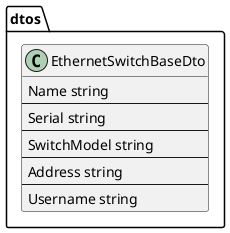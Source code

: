 @startuml EthernetSwitchBaseDto

package dtos {
    class EthernetSwitchBaseDto {
        Name string
        --
        Serial string
        --
        SwitchModel string
        --
        Address string
        --
        Username string
    }
}

@enduml
